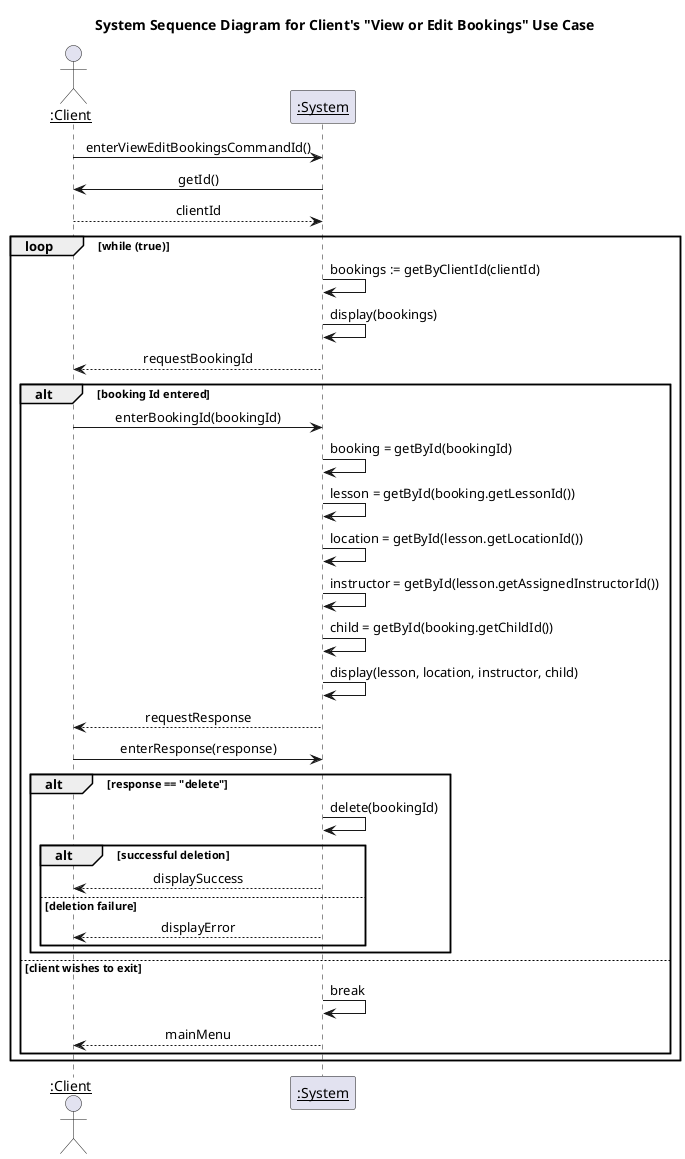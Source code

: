 @startuml System Sequence Diagram for Client's "View or Edit Bookings" Use Case
title System Sequence Diagram for Client's "View or Edit Bookings" Use Case
skinparam sequenceMessageAlign center 

actor "<u>:Client" as client
participant "<u>:System" as system

client -> system : enterViewEditBookingsCommandId()
system -> client : getId()
client --> system : clientId
loop while (true)
    system -> system : bookings := getByClientId(clientId)
    system -> system : display(bookings)
    system --> client : requestBookingId
    alt booking Id entered
        client -> system : enterBookingId(bookingId)
        system -> system : booking = getById(bookingId)
        system -> system : lesson = getById(booking.getLessonId())
        system -> system : location = getById(lesson.getLocationId())
        system -> system : instructor = getById(lesson.getAssignedInstructorId())
        system -> system : child = getById(booking.getChildId())
        system -> system : display(lesson, location, instructor, child)
        system --> client : requestResponse
        client -> system : enterResponse(response)
        alt response == "delete"
            system -> system : delete(bookingId)
            alt successful deletion
                system --> client : displaySuccess
            else deletion failure
                system --> client : displayError
            end
        end
    else client wishes to exit
        system -> system : break
        system --> client : mainMenu
    end
end

@enduml